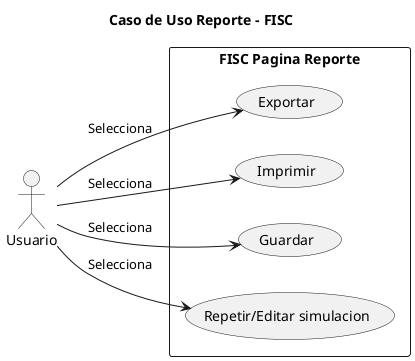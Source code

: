 @startuml

title Caso de Uso Reporte - FISC

left to right direction

actor Usuario as user7

rectangle "FISC Pagina Reporte" {
  usecase "Exportar" as exportareporte
  usecase "Imprimir" as imprimir
  usecase "Guardar" as guardar
  usecase "Repetir/Editar simulacion" as same
}

user7 --> exportareporte : "Selecciona"
user7 --> imprimir : "Selecciona"
user7 --> guardar : "Selecciona"
user7 --> same : "Selecciona"

@enduml